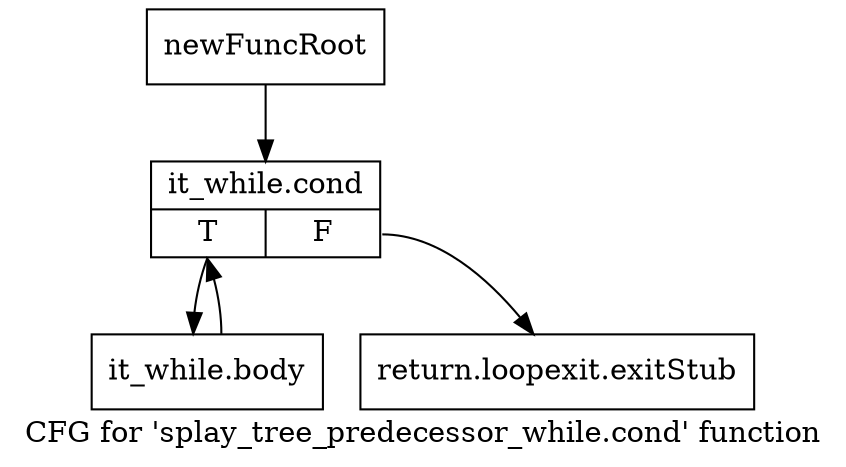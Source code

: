 digraph "CFG for 'splay_tree_predecessor_while.cond' function" {
	label="CFG for 'splay_tree_predecessor_while.cond' function";

	Node0xc71c2b0 [shape=record,label="{newFuncRoot}"];
	Node0xc71c2b0 -> Node0xc71c350;
	Node0xc71c300 [shape=record,label="{return.loopexit.exitStub}"];
	Node0xc71c350 [shape=record,label="{it_while.cond|{<s0>T|<s1>F}}"];
	Node0xc71c350:s0 -> Node0xc71c3a0;
	Node0xc71c350:s1 -> Node0xc71c300;
	Node0xc71c3a0 [shape=record,label="{it_while.body}"];
	Node0xc71c3a0 -> Node0xc71c350;
}
